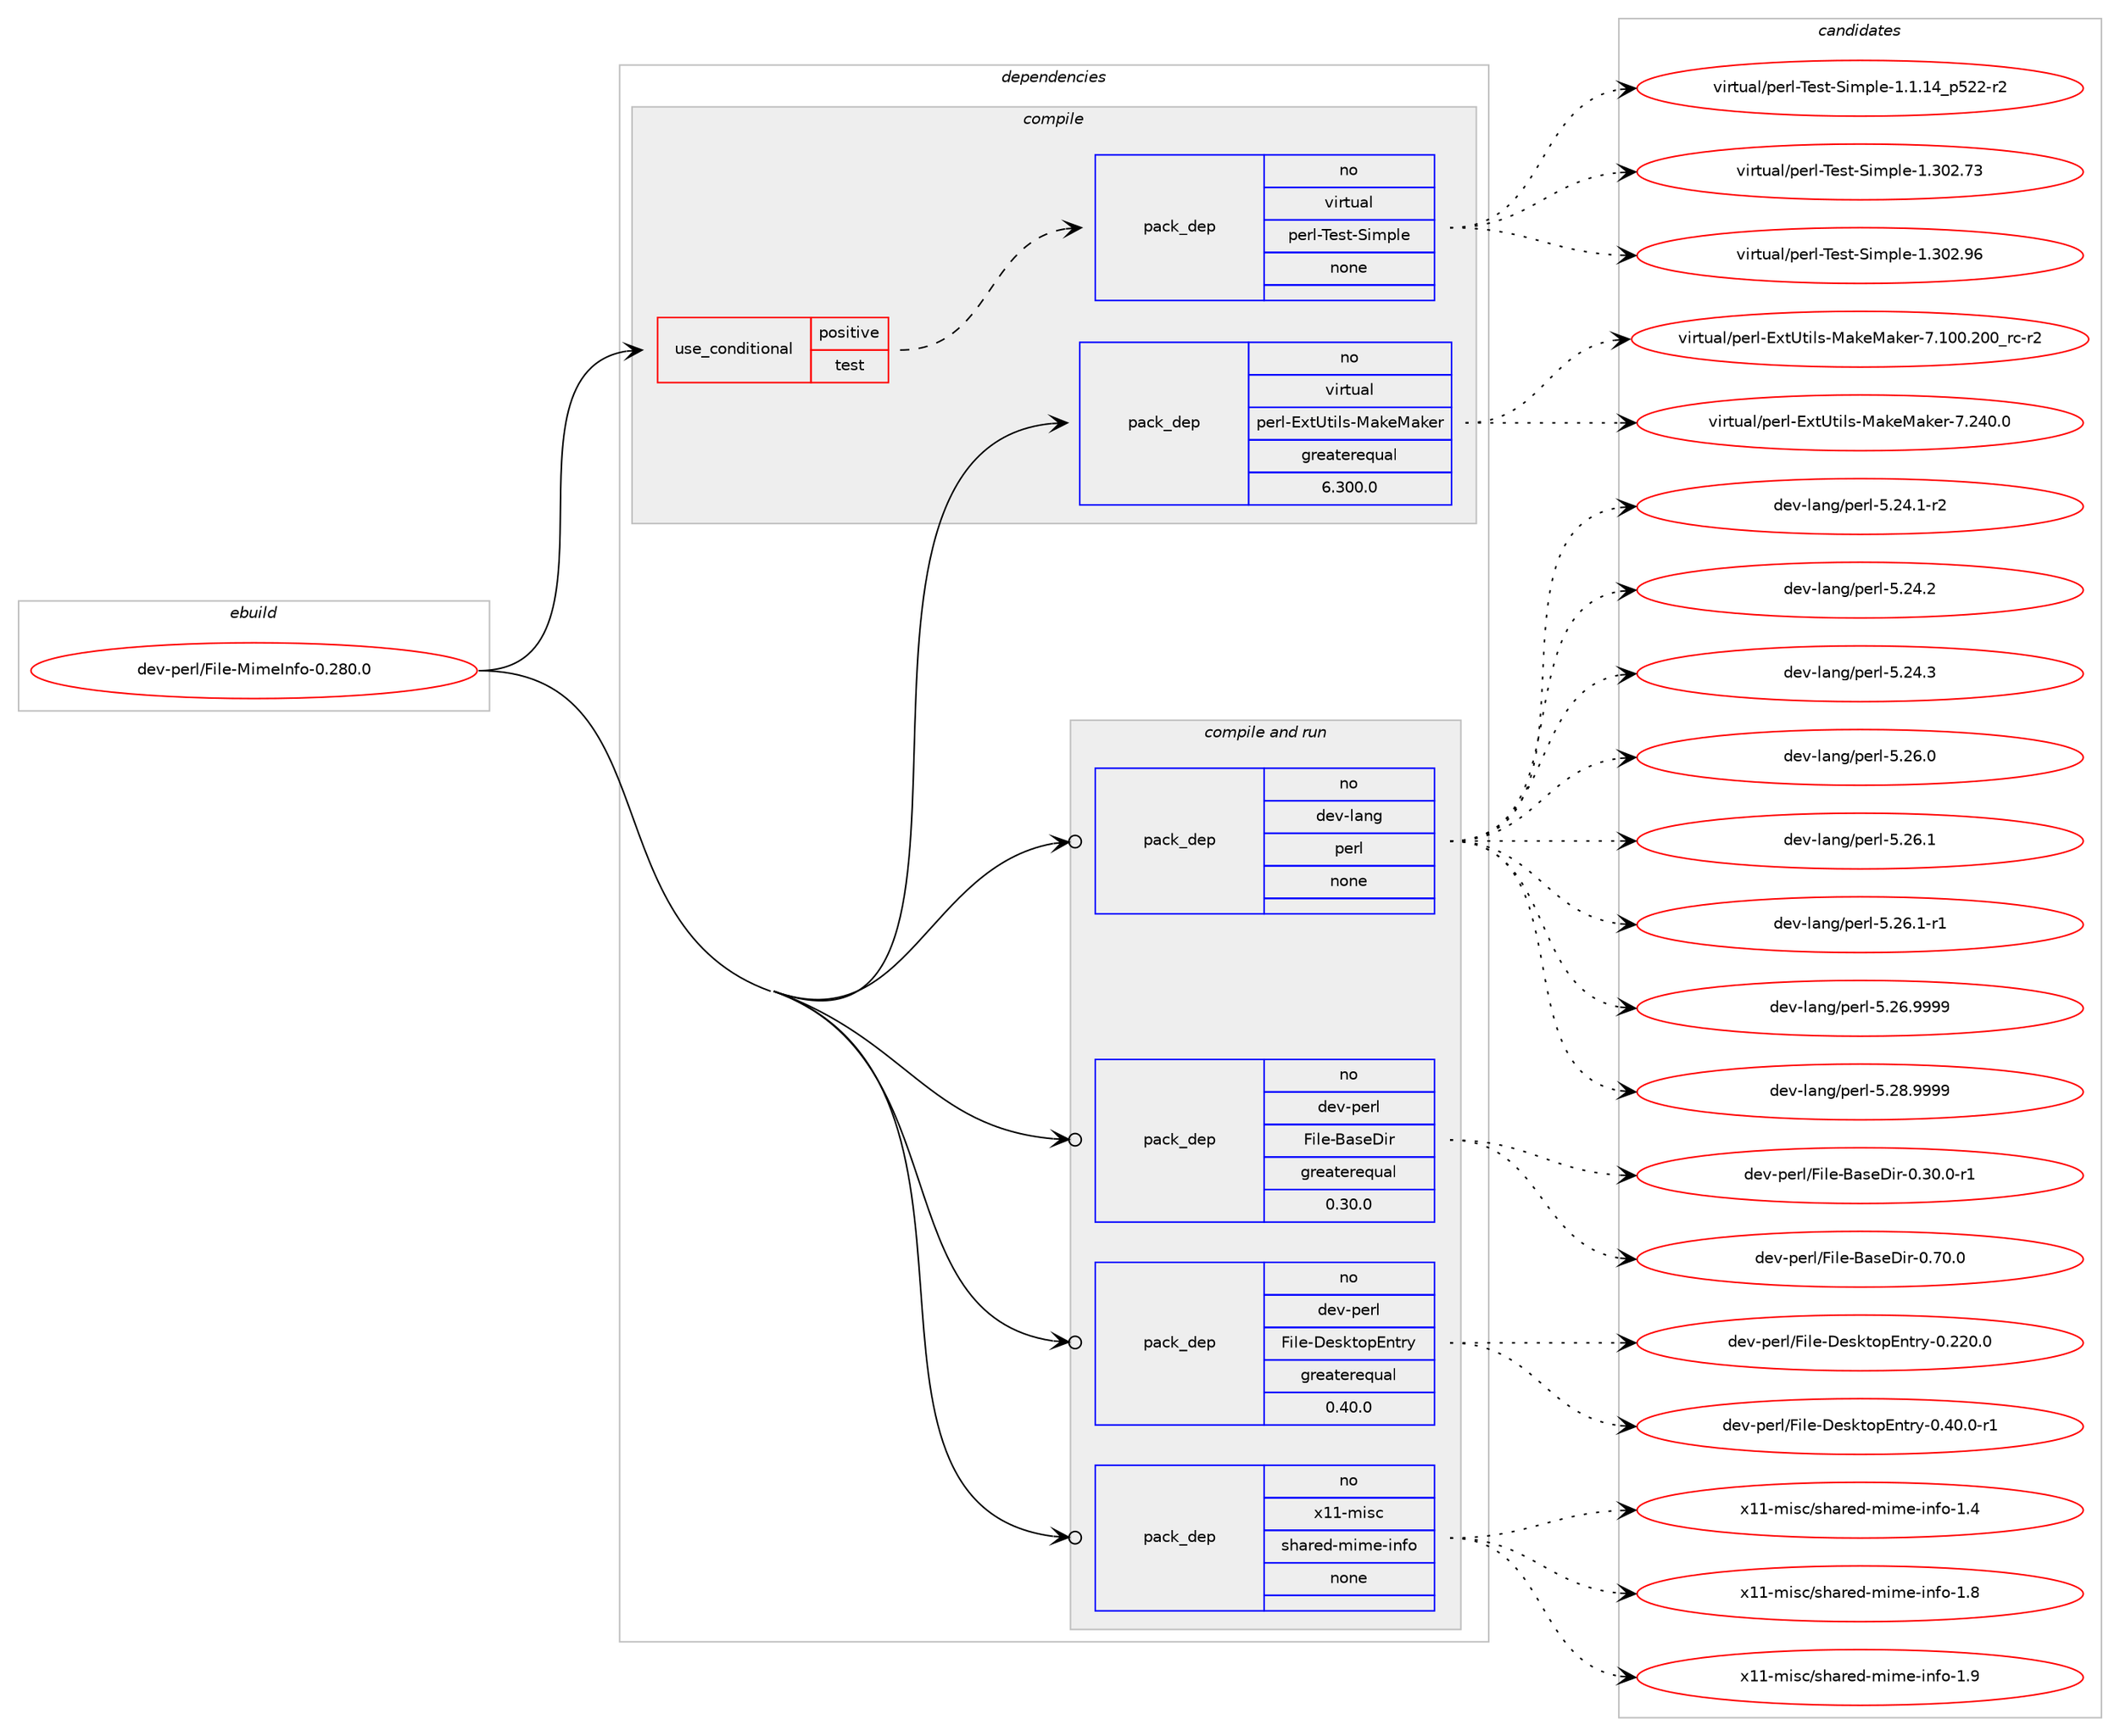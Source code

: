 digraph prolog {

# *************
# Graph options
# *************

newrank=true;
concentrate=true;
compound=true;
graph [rankdir=LR,fontname=Helvetica,fontsize=10,ranksep=1.5];#, ranksep=2.5, nodesep=0.2];
edge  [arrowhead=vee];
node  [fontname=Helvetica,fontsize=10];

# **********
# The ebuild
# **********

subgraph cluster_leftcol {
color=gray;
rank=same;
label=<<i>ebuild</i>>;
id [label="dev-perl/File-MimeInfo-0.280.0", color=red, width=4, href="../dev-perl/File-MimeInfo-0.280.0.svg"];
}

# ****************
# The dependencies
# ****************

subgraph cluster_midcol {
color=gray;
label=<<i>dependencies</i>>;
subgraph cluster_compile {
fillcolor="#eeeeee";
style=filled;
label=<<i>compile</i>>;
subgraph cond27217 {
dependency130279 [label=<<TABLE BORDER="0" CELLBORDER="1" CELLSPACING="0" CELLPADDING="4"><TR><TD ROWSPAN="3" CELLPADDING="10">use_conditional</TD></TR><TR><TD>positive</TD></TR><TR><TD>test</TD></TR></TABLE>>, shape=none, color=red];
subgraph pack99391 {
dependency130280 [label=<<TABLE BORDER="0" CELLBORDER="1" CELLSPACING="0" CELLPADDING="4" WIDTH="220"><TR><TD ROWSPAN="6" CELLPADDING="30">pack_dep</TD></TR><TR><TD WIDTH="110">no</TD></TR><TR><TD>virtual</TD></TR><TR><TD>perl-Test-Simple</TD></TR><TR><TD>none</TD></TR><TR><TD></TD></TR></TABLE>>, shape=none, color=blue];
}
dependency130279:e -> dependency130280:w [weight=20,style="dashed",arrowhead="vee"];
}
id:e -> dependency130279:w [weight=20,style="solid",arrowhead="vee"];
subgraph pack99392 {
dependency130281 [label=<<TABLE BORDER="0" CELLBORDER="1" CELLSPACING="0" CELLPADDING="4" WIDTH="220"><TR><TD ROWSPAN="6" CELLPADDING="30">pack_dep</TD></TR><TR><TD WIDTH="110">no</TD></TR><TR><TD>virtual</TD></TR><TR><TD>perl-ExtUtils-MakeMaker</TD></TR><TR><TD>greaterequal</TD></TR><TR><TD>6.300.0</TD></TR></TABLE>>, shape=none, color=blue];
}
id:e -> dependency130281:w [weight=20,style="solid",arrowhead="vee"];
}
subgraph cluster_compileandrun {
fillcolor="#eeeeee";
style=filled;
label=<<i>compile and run</i>>;
subgraph pack99393 {
dependency130282 [label=<<TABLE BORDER="0" CELLBORDER="1" CELLSPACING="0" CELLPADDING="4" WIDTH="220"><TR><TD ROWSPAN="6" CELLPADDING="30">pack_dep</TD></TR><TR><TD WIDTH="110">no</TD></TR><TR><TD>dev-lang</TD></TR><TR><TD>perl</TD></TR><TR><TD>none</TD></TR><TR><TD></TD></TR></TABLE>>, shape=none, color=blue];
}
id:e -> dependency130282:w [weight=20,style="solid",arrowhead="odotvee"];
subgraph pack99394 {
dependency130283 [label=<<TABLE BORDER="0" CELLBORDER="1" CELLSPACING="0" CELLPADDING="4" WIDTH="220"><TR><TD ROWSPAN="6" CELLPADDING="30">pack_dep</TD></TR><TR><TD WIDTH="110">no</TD></TR><TR><TD>dev-perl</TD></TR><TR><TD>File-BaseDir</TD></TR><TR><TD>greaterequal</TD></TR><TR><TD>0.30.0</TD></TR></TABLE>>, shape=none, color=blue];
}
id:e -> dependency130283:w [weight=20,style="solid",arrowhead="odotvee"];
subgraph pack99395 {
dependency130284 [label=<<TABLE BORDER="0" CELLBORDER="1" CELLSPACING="0" CELLPADDING="4" WIDTH="220"><TR><TD ROWSPAN="6" CELLPADDING="30">pack_dep</TD></TR><TR><TD WIDTH="110">no</TD></TR><TR><TD>dev-perl</TD></TR><TR><TD>File-DesktopEntry</TD></TR><TR><TD>greaterequal</TD></TR><TR><TD>0.40.0</TD></TR></TABLE>>, shape=none, color=blue];
}
id:e -> dependency130284:w [weight=20,style="solid",arrowhead="odotvee"];
subgraph pack99396 {
dependency130285 [label=<<TABLE BORDER="0" CELLBORDER="1" CELLSPACING="0" CELLPADDING="4" WIDTH="220"><TR><TD ROWSPAN="6" CELLPADDING="30">pack_dep</TD></TR><TR><TD WIDTH="110">no</TD></TR><TR><TD>x11-misc</TD></TR><TR><TD>shared-mime-info</TD></TR><TR><TD>none</TD></TR><TR><TD></TD></TR></TABLE>>, shape=none, color=blue];
}
id:e -> dependency130285:w [weight=20,style="solid",arrowhead="odotvee"];
}
subgraph cluster_run {
fillcolor="#eeeeee";
style=filled;
label=<<i>run</i>>;
}
}

# **************
# The candidates
# **************

subgraph cluster_choices {
rank=same;
color=gray;
label=<<i>candidates</i>>;

subgraph choice99391 {
color=black;
nodesep=1;
choice11810511411611797108471121011141084584101115116458310510911210810145494649464952951125350504511450 [label="virtual/perl-Test-Simple-1.1.14_p522-r2", color=red, width=4,href="../virtual/perl-Test-Simple-1.1.14_p522-r2.svg"];
choice118105114116117971084711210111410845841011151164583105109112108101454946514850465551 [label="virtual/perl-Test-Simple-1.302.73", color=red, width=4,href="../virtual/perl-Test-Simple-1.302.73.svg"];
choice118105114116117971084711210111410845841011151164583105109112108101454946514850465754 [label="virtual/perl-Test-Simple-1.302.96", color=red, width=4,href="../virtual/perl-Test-Simple-1.302.96.svg"];
dependency130280:e -> choice11810511411611797108471121011141084584101115116458310510911210810145494649464952951125350504511450:w [style=dotted,weight="100"];
dependency130280:e -> choice118105114116117971084711210111410845841011151164583105109112108101454946514850465551:w [style=dotted,weight="100"];
dependency130280:e -> choice118105114116117971084711210111410845841011151164583105109112108101454946514850465754:w [style=dotted,weight="100"];
}
subgraph choice99392 {
color=black;
nodesep=1;
choice118105114116117971084711210111410845691201168511610510811545779710710177971071011144555464948484650484895114994511450 [label="virtual/perl-ExtUtils-MakeMaker-7.100.200_rc-r2", color=red, width=4,href="../virtual/perl-ExtUtils-MakeMaker-7.100.200_rc-r2.svg"];
choice118105114116117971084711210111410845691201168511610510811545779710710177971071011144555465052484648 [label="virtual/perl-ExtUtils-MakeMaker-7.240.0", color=red, width=4,href="../virtual/perl-ExtUtils-MakeMaker-7.240.0.svg"];
dependency130281:e -> choice118105114116117971084711210111410845691201168511610510811545779710710177971071011144555464948484650484895114994511450:w [style=dotted,weight="100"];
dependency130281:e -> choice118105114116117971084711210111410845691201168511610510811545779710710177971071011144555465052484648:w [style=dotted,weight="100"];
}
subgraph choice99393 {
color=black;
nodesep=1;
choice100101118451089711010347112101114108455346505246494511450 [label="dev-lang/perl-5.24.1-r2", color=red, width=4,href="../dev-lang/perl-5.24.1-r2.svg"];
choice10010111845108971101034711210111410845534650524650 [label="dev-lang/perl-5.24.2", color=red, width=4,href="../dev-lang/perl-5.24.2.svg"];
choice10010111845108971101034711210111410845534650524651 [label="dev-lang/perl-5.24.3", color=red, width=4,href="../dev-lang/perl-5.24.3.svg"];
choice10010111845108971101034711210111410845534650544648 [label="dev-lang/perl-5.26.0", color=red, width=4,href="../dev-lang/perl-5.26.0.svg"];
choice10010111845108971101034711210111410845534650544649 [label="dev-lang/perl-5.26.1", color=red, width=4,href="../dev-lang/perl-5.26.1.svg"];
choice100101118451089711010347112101114108455346505446494511449 [label="dev-lang/perl-5.26.1-r1", color=red, width=4,href="../dev-lang/perl-5.26.1-r1.svg"];
choice10010111845108971101034711210111410845534650544657575757 [label="dev-lang/perl-5.26.9999", color=red, width=4,href="../dev-lang/perl-5.26.9999.svg"];
choice10010111845108971101034711210111410845534650564657575757 [label="dev-lang/perl-5.28.9999", color=red, width=4,href="../dev-lang/perl-5.28.9999.svg"];
dependency130282:e -> choice100101118451089711010347112101114108455346505246494511450:w [style=dotted,weight="100"];
dependency130282:e -> choice10010111845108971101034711210111410845534650524650:w [style=dotted,weight="100"];
dependency130282:e -> choice10010111845108971101034711210111410845534650524651:w [style=dotted,weight="100"];
dependency130282:e -> choice10010111845108971101034711210111410845534650544648:w [style=dotted,weight="100"];
dependency130282:e -> choice10010111845108971101034711210111410845534650544649:w [style=dotted,weight="100"];
dependency130282:e -> choice100101118451089711010347112101114108455346505446494511449:w [style=dotted,weight="100"];
dependency130282:e -> choice10010111845108971101034711210111410845534650544657575757:w [style=dotted,weight="100"];
dependency130282:e -> choice10010111845108971101034711210111410845534650564657575757:w [style=dotted,weight="100"];
}
subgraph choice99394 {
color=black;
nodesep=1;
choice10010111845112101114108477010510810145669711510168105114454846514846484511449 [label="dev-perl/File-BaseDir-0.30.0-r1", color=red, width=4,href="../dev-perl/File-BaseDir-0.30.0-r1.svg"];
choice1001011184511210111410847701051081014566971151016810511445484655484648 [label="dev-perl/File-BaseDir-0.70.0", color=red, width=4,href="../dev-perl/File-BaseDir-0.70.0.svg"];
dependency130283:e -> choice10010111845112101114108477010510810145669711510168105114454846514846484511449:w [style=dotted,weight="100"];
dependency130283:e -> choice1001011184511210111410847701051081014566971151016810511445484655484648:w [style=dotted,weight="100"];
}
subgraph choice99395 {
color=black;
nodesep=1;
choice1001011184511210111410847701051081014568101115107116111112691101161141214548465050484648 [label="dev-perl/File-DesktopEntry-0.220.0", color=red, width=4,href="../dev-perl/File-DesktopEntry-0.220.0.svg"];
choice100101118451121011141084770105108101456810111510711611111269110116114121454846524846484511449 [label="dev-perl/File-DesktopEntry-0.40.0-r1", color=red, width=4,href="../dev-perl/File-DesktopEntry-0.40.0-r1.svg"];
dependency130284:e -> choice1001011184511210111410847701051081014568101115107116111112691101161141214548465050484648:w [style=dotted,weight="100"];
dependency130284:e -> choice100101118451121011141084770105108101456810111510711611111269110116114121454846524846484511449:w [style=dotted,weight="100"];
}
subgraph choice99396 {
color=black;
nodesep=1;
choice120494945109105115994711510497114101100451091051091014510511010211145494652 [label="x11-misc/shared-mime-info-1.4", color=red, width=4,href="../x11-misc/shared-mime-info-1.4.svg"];
choice120494945109105115994711510497114101100451091051091014510511010211145494656 [label="x11-misc/shared-mime-info-1.8", color=red, width=4,href="../x11-misc/shared-mime-info-1.8.svg"];
choice120494945109105115994711510497114101100451091051091014510511010211145494657 [label="x11-misc/shared-mime-info-1.9", color=red, width=4,href="../x11-misc/shared-mime-info-1.9.svg"];
dependency130285:e -> choice120494945109105115994711510497114101100451091051091014510511010211145494652:w [style=dotted,weight="100"];
dependency130285:e -> choice120494945109105115994711510497114101100451091051091014510511010211145494656:w [style=dotted,weight="100"];
dependency130285:e -> choice120494945109105115994711510497114101100451091051091014510511010211145494657:w [style=dotted,weight="100"];
}
}

}
